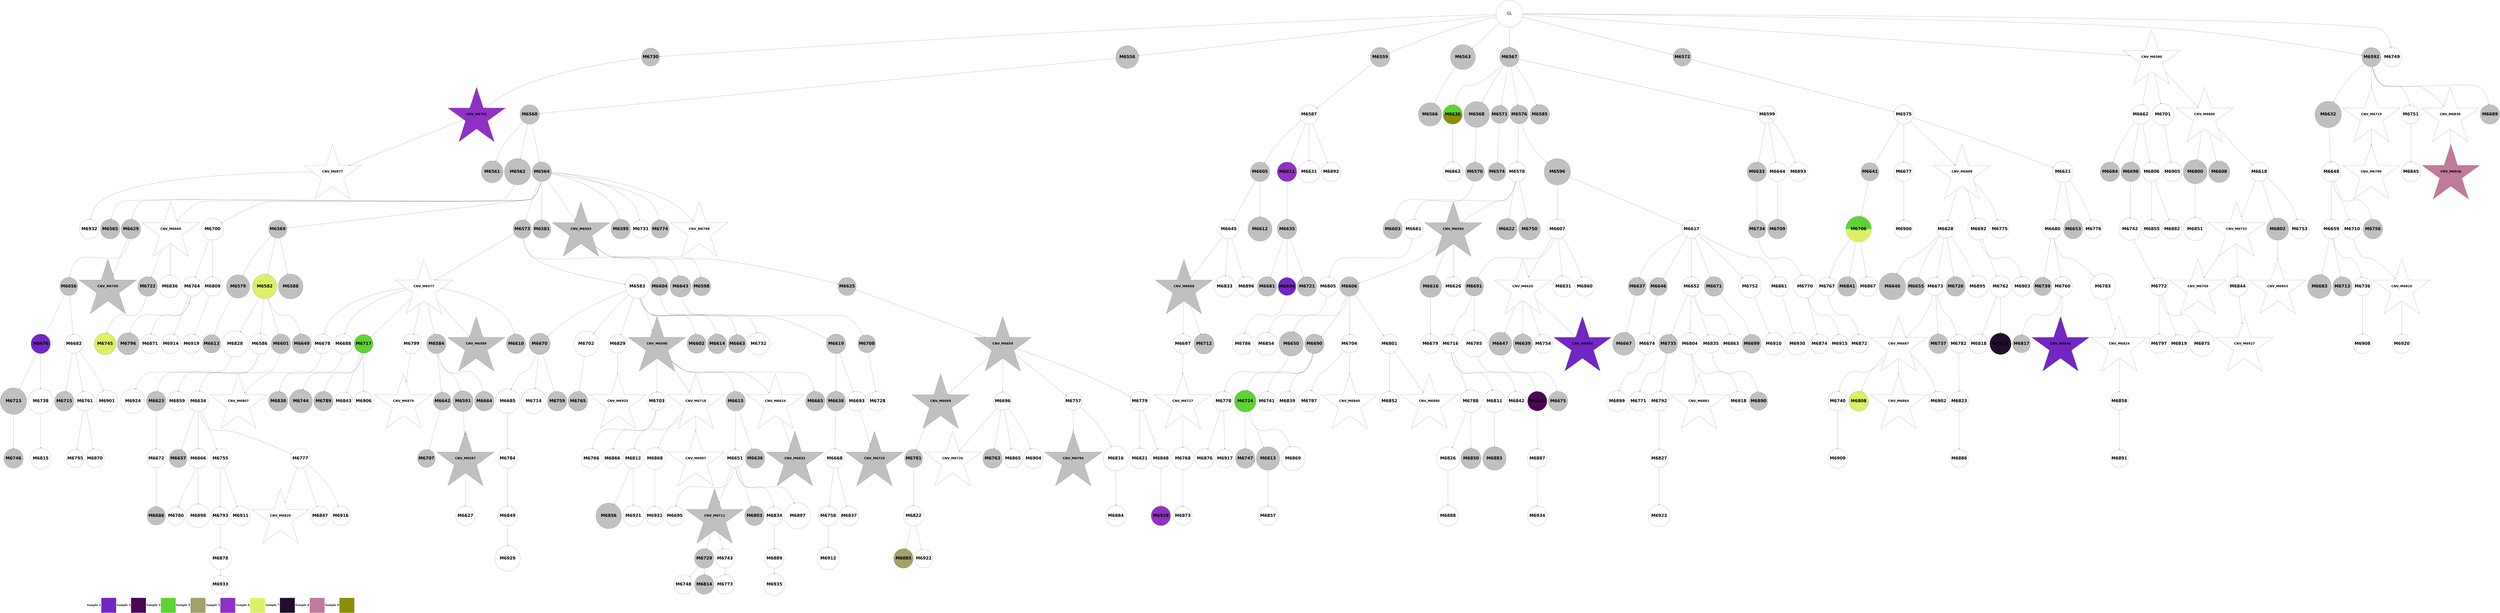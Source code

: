 digraph G { 
rankdir=TB;
6658 -> 6670;
6658 -> 6685;
6658 -> 6703;
6658 -> 6750;
6658 -> 6925;
6659 -> 6686;
6659 -> 6735;
6660 -> 6892;
6917 -> 6964;
6662 -> 6678;
6663 -> 6764;
6919 -> 6965;
6664 -> 6687;
6664 -> 6696;
6664 -> 6785;
6664 -> 6807;
6665 -> 6711;
6665 -> 6724;
6665 -> 6751;
6667 -> 6697;
6668 -> 6698;
6671 -> 6736;
6672 -> 6737;
6673 -> 6738;
6674 -> 6739;
6675 -> 6688;
6675 -> 6863;
6675 -> 6926;
6676 -> 6704;
6677 -> 6705;
6678 -> 6689;
6678 -> 6740;
6678 -> 6786;
6680 -> 6808;
6681 -> 6725;
6681 -> 6741;
6681 -> 6833;
6681 -> 6864;
6681 -> 6927;
6682 -> 6765;
6682 -> 6834;
6682 -> 6865;
6682 -> 6893;
6684 -> 6699;
6684 -> 6726;
6684 -> 6787;
6684 -> 6809;
6686 -> 6706;
6686 -> 6712;
6688 -> 6727;
6688 -> 6742;
6689 -> 6713;
6689 -> 6743;
6689 -> 6766;
6690 -> 6752;
6690 -> 6866;
6691 -> 6835;
6692 -> 6714;
6692 -> 6728;
6692 -> 6836;
6696 -> 6810;
6696 -> 6928;
6698 -> 6788;
6698 -> 6867;
6699 -> 6811;
6700 -> 6715;
6700 -> 6744;
6700 -> 6789;
6701 -> 6729;
6702 -> 6716;
6703 -> 6717;
6703 -> 6767;
6703 -> 6812;
6704 -> 6929;
6706 -> 6753;
6706 -> 6768;
6707 -> 6930;
6708 -> 6837;
6710 -> 6769;
6710 -> 6790;
6710 -> 6813;
6712 -> 6745;
6712 -> 6791;
6712 -> 6931;
6715 -> 6814;
6717 -> 6770;
6717 -> 6838;
6717 -> 6894;
6717 -> 6932;
6718 -> 6868;
6720 -> 6754;
6720 -> 6771;
6720 -> 6869;
6721 -> 6746;
6721 -> 6815;
6722 -> 6792;
6722 -> 6933;
6723 -> 6755;
6724 -> 6816;
6726 -> 6756;
6726 -> 6793;
6726 -> 6895;
6726 -> 6934;
6727 -> 6757;
6728 -> 6772;
6730 -> 6794;
6730 -> 6839;
6731 -> 6935;
6732 -> 6795;
6733 -> 6796;
6733 -> 6896;
6734 -> 6817;
6734 -> 6870;
6736 -> 6797;
6736 -> 6871;
6736 -> 6897;
6738 -> 6758;
6740 -> 6840;
6741 -> 6759;
6741 -> 6773;
6746 -> 6818;
6746 -> 6841;
6746 -> 6872;
6747 -> 6774;
6747 -> 6819;
6747 -> 6873;
6747 -> 6936;
6748 -> 6842;
6748 -> 6898;
6748 -> 6937;
6749 -> 6820;
6752 -> 6775;
6753 -> 6776;
6754 -> 6777;
6754 -> 6843;
6754 -> 6899;
6757 -> 6798;
6759 -> 6778;
6759 -> 6844;
6760 -> 6821;
6763 -> 6799;
6763 -> 6874;
6764 -> 6800;
6765 -> 6801;
6765 -> 6822;
6766 -> 6938;
6768 -> 6845;
6770 -> 6939;
6772 -> 6802;
6773 -> 6803;
6781 -> 6875;
6782 -> 6940;
6785 -> 6823;
6785 -> 6941;
6787 -> 6824;
6787 -> 6846;
6788 -> 6942;
6790 -> 6847;
6790 -> 6876;
6791 -> 6825;
6791 -> 6900;
6792 -> 6848;
6792 -> 6943;
6794 -> 6826;
6794 -> 6901;
6794 -> 6944;
6797 -> 6902;
6798 -> 6903;
6800 -> 6904;
6800 -> 6945;
6802 -> 6827;
6802 -> 6849;
6802 -> 6905;
6807 -> 6850;
6807 -> 6877;
6807 -> 6946;
6808 -> 6906;
6808 -> 6947;
6809 -> 6851;
6809 -> 6878;
6811 -> 6852;
6812 -> 6853;
6813 -> 6854;
6814 -> 6879;
6815 -> 6855;
6818 -> 6856;
6818 -> 6880;
6821 -> 6907;
6822 -> 6857;
6823 -> 6908;
6829 -> 6909;
6830 -> 6881;
6831 -> 6882;
6831 -> 6910;
6832 -> 6883;
6834 -> 6911;
6834 -> 6948;
6835 -> 6884;
6836 -> 6885;
6836 -> 6912;
6839 -> 6949;
6840 -> 6950;
6841 -> 6913;
6842 -> 6886;
6842 -> 6951;
6587 -> 6588;
6587 -> 6589;
6587 -> 6593;
6587 -> 6597;
6587 -> 6602;
6587 -> 6610;
6587 -> 6622;
6587 -> 6760;
6587 -> 6779;
6843 -> 6887;
6588 -> 6590;
6589 -> 6617;
6590 -> 6591;
6590 -> 6592;
6590 -> 6594;
6846 -> 6914;
6592 -> 6595;
6593 -> 6596;
6594 -> 6599;
6594 -> 6603;
6594 -> 6611;
6594 -> 6623;
6594 -> 6625;
6594 -> 6659;
6594 -> 6690;
6594 -> 6730;
6594 -> 6761;
6594 -> 6804;
6594 -> 6828;
6852 -> 6915;
6852 -> 6952;
6597 -> 6598;
6597 -> 6601;
6597 -> 6606;
6597 -> 6615;
6597 -> 6629;
6597 -> 6660;
6853 -> 6916;
6598 -> 6600;
6854 -> 6888;
6599 -> 6609;
6599 -> 6612;
6599 -> 6618;
6855 -> 6917;
6600 -> 6633;
6856 -> 6918;
6601 -> 6604;
6857 -> 6953;
6602 -> 6605;
6858 -> 6954;
6603 -> 6607;
6603 -> 6613;
6603 -> 6634;
6859 -> 6955;
6860 -> 6956;
6605 -> 6639;
6605 -> 6651;
6605 -> 6671;
6605 -> 6707;
6606 -> 6608;
6606 -> 6626;
6607 -> 6614;
6607 -> 6619;
6607 -> 6640;
6607 -> 6708;
6607 -> 6718;
6607 -> 6747;
6607 -> 6829;
6608 -> 6624;
6608 -> 6652;
6608 -> 6691;
6608 -> 6780;
6864 -> 6919;
6609 -> 6643;
6865 -> 6920;
6610 -> 6630;
6610 -> 6692;
6610 -> 6731;
6612 -> 6616;
6612 -> 6631;
6612 -> 6679;
6612 -> 6858;
6613 -> 6620;
6613 -> 6632;
6613 -> 6644;
6613 -> 6693;
6613 -> 6700;
6613 -> 6732;
6613 -> 6762;
6613 -> 6859;
6614 -> 6621;
6614 -> 6672;
6614 -> 6694;
6616 -> 6653;
6616 -> 6889;
6617 -> 6635;
6617 -> 6641;
6617 -> 6661;
6617 -> 6922;
6874 -> 6957;
6620 -> 6645;
6620 -> 6654;
6620 -> 6695;
6620 -> 6733;
6620 -> 6748;
6621 -> 6627;
6622 -> 6662;
6622 -> 6719;
6622 -> 6749;
6622 -> 6781;
6622 -> 6860;
6878 -> 6958;
6623 -> 6628;
6623 -> 6655;
6623 -> 6673;
6879 -> 6959;
6624 -> 6636;
6624 -> 6646;
6624 -> 6656;
6626 -> 6637;
6626 -> 6647;
6627 -> 6657;
6629 -> 6663;
6629 -> 6674;
6629 -> 6923;
6630 -> 6638;
6630 -> 6648;
6630 -> 6830;
6631 -> 6664;
6888 -> 6921;
6634 -> 6649;
6635 -> 6642;
6635 -> 6675;
6891 -> 6960;
6636 -> 6680;
6636 -> 6720;
6636 -> 6734;
6636 -> 6831;
6637 -> 6650;
6637 -> 6721;
6637 -> 6861;
6637 -> 6890;
6639 -> 6658;
6639 -> 6722;
6639 -> 6805;
6641 -> 6665;
6898 -> 6961;
6645 -> 6666;
6645 -> 6681;
6646 -> 6709;
6647 -> 6667;
6647 -> 6676;
6647 -> 6682;
6647 -> 6701;
6647 -> 6782;
6647 -> 6891;
6648 -> 6763;
6648 -> 6783;
6648 -> 6832;
6649 -> 6668;
6649 -> 6723;
6650 -> 6669;
6650 -> 6677;
6650 -> 6784;
6650 -> 6924;
6651 -> 6683;
6651 -> 6710;
6651 -> 6806;
6907 -> 6962;
6908 -> 6963;
6653 -> 6702;
6654 -> 6862;
6655 -> 6684;
6660 [shape=circle style=wedged color="#5dd334:#8c8e03" fontname="helvetica-bold" fontsize=56 label="M6630" width=0.31 height=2 ];
6847 [shape=circle style=filled fillcolor=grey fontname="helvetica-bold" fontsize=56 label="M6817" width=3.09 height=2 ];
6833 [shape=circle style=filled fillcolor=grey fontname="helvetica-bold" fontsize=56 label="M6803" width=0.51 height=2 ];
6674 [shape=circle style=filled fillcolor=white fontname="helvetica-bold" fontsize=56 label="M6644" width=1.05 height=2 ];
6850 [shape=star style=filled fillcolor=white fontname="helvetica-bold" fontsize=42 label="CNV_M6820"];
6628 [shape=circle style=filled fillcolor=grey fontname="helvetica-bold" fontsize=56 label="M6598" width=3.41 height=2 ];
6752 [shape=circle style=filled fillcolor=grey fontname="helvetica-bold" fontsize=56 label="M6722" width=1.95 height=2 ];
6819 [shape=circle style=filled fillcolor=grey fontname="helvetica-bold" fontsize=56 label="M6789" width=0.89 height=2 ];
6797 [shape=circle style=filled fillcolor=white fontname="helvetica-bold" fontsize=56 label="M6767" width=3.43 height=2 ];
6880 [shape=circle style=filled fillcolor=grey fontname="helvetica-bold" fontsize=56 label="M6850" width=3.75 height=2 ];
6710 [shape=circle style=filled fillcolor=white fontname="helvetica-bold" fontsize=56 label="M6680" width=3.61 height=2 ];
6645 [shape=circle style=filled fillcolor=grey fontname="helvetica-bold" fontsize=56 label="M6615" width=1.57 height=2 ];
6600 [shape=circle style=filled fillcolor=grey fontname="helvetica-bold" fontsize=56 label="M6570" width=2.21 height=2 ];
6693 [shape=circle style=filled fillcolor=grey fontname="helvetica-bold" fontsize=56 label="M6663" width=2.99 height=2 ];
6865 [shape=circle style=filled fillcolor=white fontname="helvetica-bold" fontsize=56 label="M6835" width=2.66 height=2 ];
6884 [shape=circle style=filled fillcolor=white fontname="helvetica-bold" fontsize=56 label="M6854" width=4.26 height=2 ];
6774 [shape=circle style=filled fillcolor=grey fontname="helvetica-bold" fontsize=56 label="M6744" width=4.32 height=2 ];
6639 [shape=star style=filled fillcolor=white fontname="helvetica-bold" fontsize=42 label="CNV_M6609"];
6842 [shape=circle style=filled fillcolor=white fontname="helvetica-bold" fontsize=56 label="M6812" width=1.86 height=2 ];
6776 [shape=circle style=filled fillcolor=grey fontname="helvetica-bold" fontsize=56 label="M6746" width=1.28 height=2 ];
6936 [shape=circle style=filled fillcolor=white fontname="helvetica-bold" fontsize=56 label="M6906" width=1.06 height=2 ];
6860 [shape=star style=filled fillcolor=white fontname="helvetica-bold" fontsize=42 label="CNV_M6830"];
6869 [shape=circle style=filled fillcolor=white fontname="helvetica-bold" fontsize=56 label="M6839" width=3.68 height=2 ];
6874 [shape=circle style=filled fillcolor=white fontname="helvetica-bold" fontsize=56 label="M6844" width=0.17 height=2 ];
6928 [shape=circle style=filled fillcolor=white fontname="helvetica-bold" fontsize=56 label="M6898" width=4.38 height=2 ];
6963 [shape=circle style=filled fillcolor=white fontname="helvetica-bold" fontsize=56 label="M6933" width=2.99 height=2 ];
6763 [shape=star style=filled fillcolor=white fontname="helvetica-bold" fontsize=42 label="CNV_M6733"];
6697 [shape=circle style=filled fillcolor=grey fontname="helvetica-bold" fontsize=56 label="M6667" width=4.25 height=2 ];
6854 [shape=star style=filled fillcolor=white fontname="helvetica-bold" fontsize=42 label="CNV_M6824"];
6923 [shape=circle style=filled fillcolor=white fontname="helvetica-bold" fontsize=56 label="M6893" width=0.12 height=2 ];
6596 [shape=circle style=filled fillcolor=grey fontname="helvetica-bold" fontsize=56 label="M6566" width=4.35 height=2 ];
6739 [shape=circle style=filled fillcolor=grey fontname="helvetica-bold" fontsize=56 label="M6709" width=0.61 height=2 ];
6915 [shape=circle style=filled fillcolor="#a3a168" fontname="helvetica-bold" fontsize=56 label="M6885" width=0.81 height=2 ];
6732 [shape=circle style=filled fillcolor=white fontname="helvetica-bold" fontsize=56 label="M6702" width=4.7 height=2 ];
6866 [shape=circle style=filled fillcolor=white fontname="helvetica-bold" fontsize=56 label="M6836" width=4.17 height=2 ];
6903 [shape=circle style=filled fillcolor=white fontname="helvetica-bold" fontsize=56 label="M6873" width=2.63 height=2 ];
6717 [shape=star style=filled fillcolor=white fontname="helvetica-bold" fontsize=42 label="CNV_M6687"];
6906 [shape=circle style=filled fillcolor=white fontname="helvetica-bold" fontsize=56 label="M6876" width=2.03 height=2 ];
6829 [shape=circle style=filled fillcolor=white fontname="helvetica-bold" fontsize=56 label="M6799" width=1.89 height=2 ];
6825 [shape=circle style=filled fillcolor=white fontname="helvetica-bold" fontsize=56 label="M6795" width=3.13 height=2 ];
6690 [shape=star style=filled fillcolor=white fontname="helvetica-bold" fontsize=42 label="CNV_M6660"];
6824 [shape=star style=filled fillcolor=grey fontname="helvetica-bold" fontsize=42 label="CNV_M6794"];
6886 [shape=circle style=filled fillcolor=grey fontname="helvetica-bold" fontsize=56 label="M6856" width=4.76 height=2 ];
6904 [shape=circle style=filled fillcolor=white fontname="helvetica-bold" fontsize=56 label="M6874" width=1.23 height=2 ];
6852 [shape=circle style=filled fillcolor=white fontname="helvetica-bold" fontsize=56 label="M6822" width=3.79 height=2 ];
6957 [shape=star style=filled fillcolor=white fontname="helvetica-bold" fontsize=42 label="CNV_M6927"];
6719 [shape=circle style=filled fillcolor=grey fontname="helvetica-bold" fontsize=56 label="M6689" width=1.69 height=2 ];
6826 [shape=circle style=filled fillcolor=grey fontname="helvetica-bold" fontsize=56 label="M6796" width=4.08 height=2 ];
6782 [shape=circle style=filled fillcolor=white fontname="helvetica-bold" fontsize=56 label="M6752" width=4.21 height=2 ];
6947 [shape=circle style=filled fillcolor=white fontname="helvetica-bold" fontsize=56 label="M6917" width=2.42 height=2 ];
6780 [shape=circle style=filled fillcolor=grey fontname="helvetica-bold" fontsize=56 label="M6750" width=4.05 height=2 ];
6756 [shape=star style=filled fillcolor=white fontname="helvetica-bold" fontsize=42 label="CNV_M6726"];
6956 [shape=star style=filled fillcolor="#c07a9c" fontname="helvetica-bold" fontsize=42 label="CNV_M6926"];
6751 [shape=circle style=filled fillcolor=grey fontname="helvetica-bold" fontsize=56 label="M6721" width=1.98 height=2 ];
6908 [shape=circle style=filled fillcolor=white fontname="helvetica-bold" fontsize=56 label="M6878" width=4.03 height=2 ];
6750 [shape=circle style=filled fillcolor=grey fontname="helvetica-bold" fontsize=56 label="M6720" width=0.79 height=2 ];
6927 [shape=circle style=filled fillcolor=white fontname="helvetica-bold" fontsize=56 label="M6897" width=4.87 height=2 ];
6765 [shape=circle style=filled fillcolor=grey fontname="helvetica-bold" fontsize=56 label="M6735" width=3.53 height=2 ];
6925 [shape=circle style=filled fillcolor=white fontname="helvetica-bold" fontsize=56 label="M6895" width=4.06 height=2 ];
6946 [shape=circle style=filled fillcolor=white fontname="helvetica-bold" fontsize=56 label="M6916" width=1.9 height=2 ];
6602 [shape=circle style=filled fillcolor=grey fontname="helvetica-bold" fontsize=56 label="M6572" width=2.87 height=2 ];
6626 [shape=circle style=filled fillcolor=grey fontname="helvetica-bold" fontsize=56 label="M6596" width=4.91 height=2 ];
6665 [shape=circle style=filled fillcolor=grey fontname="helvetica-bold" fontsize=56 label="M6635" width=1.52 height=2 ];
6684 [shape=star style=filled fillcolor=grey fontname="helvetica-bold" fontsize=42 label="CNV_M6654"];
6887 [shape=circle style=filled fillcolor=white fontname="helvetica-bold" fontsize=56 label="M6857" width=2.18 height=2 ];
6823 [shape=circle style=filled fillcolor=white fontname="helvetica-bold" fontsize=56 label="M6793" width=2.56 height=2 ];
6637 [shape=circle style=filled fillcolor=white fontname="helvetica-bold" fontsize=56 label="M6607" width=0.31 height=2 ];
6608 [shape=circle style=filled fillcolor=white fontname="helvetica-bold" fontsize=56 label="M6578" width=0.29 height=2 ];
6809 [shape=circle style=filled fillcolor=white fontname="helvetica-bold" fontsize=56 label="M6779" width=0.04 height=2 ];
6807 [shape=circle style=filled fillcolor=white fontname="helvetica-bold" fontsize=56 label="M6777" width=1.94 height=2 ];
6666 [shape=circle style=filled fillcolor=grey fontname="helvetica-bold" fontsize=56 label="M6636" width=0.28 height=2 ];
6898 [shape=circle style=filled fillcolor=white fontname="helvetica-bold" fontsize=56 label="M6868" width=4.03 height=2 ];
6949 [shape=circle style=filled fillcolor=white fontname="helvetica-bold" fontsize=56 label="M6919" width=1.59 height=2 ];
6835 [shape=circle style=filled fillcolor=white fontname="helvetica-bold" fontsize=56 label="M6805" width=1 height=2 ];
6814 [shape=circle style=filled fillcolor=white fontname="helvetica-bold" fontsize=56 label="M6784" width=1.86 height=2 ];
6836 [shape=circle style=filled fillcolor=white fontname="helvetica-bold" fontsize=56 label="M6806" width=0.04 height=2 ];
6940 [shape=circle style=filled fillcolor=white fontname="helvetica-bold" fontsize=56 label="M6910" width=4.16 height=2 ];
6892 [shape=circle style=filled fillcolor=white fontname="helvetica-bold" fontsize=56 label="M6862" width=1.9 height=2 ];
6773 [shape=circle style=filled fillcolor=white fontname="helvetica-bold" fontsize=56 label="M6743" width=2.16 height=2 ];
6930 [shape=circle style=filled fillcolor=white fontname="helvetica-bold" fontsize=56 label="M6900" width=3.04 height=2 ];
6945 [shape=circle style=filled fillcolor=white fontname="helvetica-bold" fontsize=56 label="M6915" width=2.56 height=2 ];
6862 [shape=star style=filled fillcolor=grey fontname="helvetica-bold" fontsize=42 label="CNV_M6832"];
6647 [shape=circle style=filled fillcolor=white fontname="helvetica-bold" fontsize=56 label="M6617" width=2.6 height=2 ];
6643 [shape=circle style=filled fillcolor=grey fontname="helvetica-bold" fontsize=56 label="M6613" width=2.73 height=2 ];
6876 [shape=star style=filled fillcolor="#7326c5" fontname="helvetica-bold" fontsize=42 label="CNV_M6846"];
6932 [shape=circle style=filled fillcolor=white fontname="helvetica-bold" fontsize=56 label="M6902" width=0.16 height=2 ];
6871 [shape=circle style=filled fillcolor=grey fontname="helvetica-bold" fontsize=56 label="M6841" width=0.97 height=2 ];
6659 [shape=circle style=filled fillcolor=grey fontname="helvetica-bold" fontsize=56 label="M6629" width=1.39 height=2 ];
6786 [shape=circle style=filled fillcolor=grey fontname="helvetica-bold" fontsize=56 label="M6756" width=2 height=2 ];
6759 [shape=circle style=filled fillcolor=grey fontname="helvetica-bold" fontsize=56 label="M6729" width=1.67 height=2 ];
6878 [shape=circle style=filled fillcolor=white fontname="helvetica-bold" fontsize=56 label="M6848" width=0.12 height=2 ];
6934 [shape=circle style=filled fillcolor=white fontname="helvetica-bold" fontsize=56 label="M6904" width=0.56 height=2 ];
6670 [shape=circle style=filled fillcolor=grey fontname="helvetica-bold" fontsize=56 label="M6640" width=4.99 height=2 ];
6661 [shape=circle style=filled fillcolor=white fontname="helvetica-bold" fontsize=56 label="M6631" width=4.11 height=2 ];
6669 [shape=circle style=filled fillcolor=grey fontname="helvetica-bold" fontsize=56 label="M6639" width=0.32 height=2 ];
6902 [shape=circle style=filled fillcolor=white fontname="helvetica-bold" fontsize=56 label="M6872" width=2.62 height=2 ];
6714 [shape=circle style=filled fillcolor=grey fontname="helvetica-bold" fontsize=56 label="M6684" width=1.94 height=2 ];
6610 [shape=star style=filled fillcolor=white fontname="helvetica-bold" fontsize=42 label="CNV_M6580"];
6778 [shape=circle style=filled fillcolor=white fontname="helvetica-bold" fontsize=56 label="M6748" width=1.17 height=2 ];
6901 [shape=circle style=filled fillcolor=white fontname="helvetica-bold" fontsize=56 label="M6871" width=0.71 height=2 ];
6718 [shape=circle style=filled fillcolor=white fontname="helvetica-bold" fontsize=56 label="M6688" width=0.82 height=2 ];
6625 [shape=circle style=filled fillcolor=grey fontname="helvetica-bold" fontsize=56 label="M6595" width=1.46 height=2 ];
6810 [shape=circle style=filled fillcolor=white fontname="helvetica-bold" fontsize=56 label="M6780" width=2.67 height=2 ];
6599 [shape=circle style=filled fillcolor=grey fontname="helvetica-bold" fontsize=56 label="M6569" width=2.81 height=2 ];
6844 [shape=circle style=filled fillcolor=grey fontname="helvetica-bold" fontsize=56 label="M6814" width=0.99 height=2 ];
6703 [shape=circle style=filled fillcolor=white fontname="helvetica-bold" fontsize=56 label="M6673" width=2.67 height=2 ];
6760 [shape=circle style=filled fillcolor=grey fontname="helvetica-bold" fontsize=56 label="M6730" width=2.75 height=2 ];
6706 [shape=circle style=filled fillcolor="#7326c5" fontname="helvetica-bold" fontsize=56 label="M6676" width=0.61 height=2 ];
6616 [shape=circle style=filled fillcolor=white fontname="helvetica-bold" fontsize=56 label="M6586" width=3.86 height=2 ];
6861 [shape=circle style=filled fillcolor=white fontname="helvetica-bold" fontsize=56 label="M6831" width=3.87 height=2 ];
6801 [shape=circle style=filled fillcolor=white fontname="helvetica-bold" fontsize=56 label="M6771" width=1.25 height=2 ];
6948 [shape=circle style=filled fillcolor=white fontname="helvetica-bold" fontsize=56 label="M6918" width=3.54 height=2 ];
6845 [shape=circle style=filled fillcolor=white fontname="helvetica-bold" fontsize=56 label="M6815" width=3.84 height=2 ];
6605 [shape=circle style=filled fillcolor=white fontname="helvetica-bold" fontsize=56 label="M6575" width=0.14 height=2 ];
6815 [shape=circle style=filled fillcolor=white fontname="helvetica-bold" fontsize=56 label="M6785" width=4.93 height=2 ];
6692 [shape=circle style=filled fillcolor=white fontname="helvetica-bold" fontsize=56 label="M6662" width=1.24 height=2 ];
6707 [shape=circle style=filled fillcolor=white fontname="helvetica-bold" fontsize=56 label="M6677" width=2.06 height=2 ];
6745 [shape=circle style=filled fillcolor=grey fontname="helvetica-bold" fontsize=56 label="M6715" width=0.1 height=2 ];
6766 [shape=circle style=filled fillcolor=white fontname="helvetica-bold" fontsize=56 label="M6736" width=2.46 height=2 ];
6734 [shape=circle style=filled fillcolor=white fontname="helvetica-bold" fontsize=56 label="M6704" width=2.69 height=2 ];
6695 [shape=circle style=filled fillcolor=grey fontname="helvetica-bold" fontsize=56 label="M6665" width=0.62 height=2 ];
6777 [shape=circle style=filled fillcolor=grey fontname="helvetica-bold" fontsize=56 label="M6747" width=1.03 height=2 ];
6793 [shape=circle style=filled fillcolor=grey fontname="helvetica-bold" fontsize=56 label="M6763" width=0.83 height=2 ];
6758 [shape=circle style=filled fillcolor=white fontname="helvetica-bold" fontsize=56 label="M6728" width=0.33 height=2 ];
6615 [shape=circle style=filled fillcolor=grey fontname="helvetica-bold" fontsize=56 label="M6585" width=3.66 height=2 ];
6858 [shape=circle style=filled fillcolor=white fontname="helvetica-bold" fontsize=56 label="M6828" width=4.84 height=2 ];
6713 [shape=circle style=filled fillcolor=grey fontname="helvetica-bold" fontsize=56 label="M6683" width=4.41 height=2 ];
6648 [shape=circle style=filled fillcolor=white fontname="helvetica-bold" fontsize=56 label="M6618" width=1.54 height=2 ];
6597 [shape=circle style=filled fillcolor=grey fontname="helvetica-bold" fontsize=56 label="M6567" width=0.61 height=2 ];
6891 [shape=circle style=filled fillcolor=white fontname="helvetica-bold" fontsize=56 label="M6861" width=0.81 height=2 ];
6859 [shape=circle style=filled fillcolor=white fontname="helvetica-bold" fontsize=56 label="M6829" width=3.46 height=2 ];
6738 [shape=circle style=filled fillcolor=grey fontname="helvetica-bold" fontsize=56 label="M6708" width=3.16 height=2 ];
6910 [shape=star style=filled fillcolor=white fontname="helvetica-bold" fontsize=42 label="CNV_M6880"];
6700 [shape=circle style=filled fillcolor=grey fontname="helvetica-bold" fontsize=56 label="M6670" width=3.96 height=2 ];
6952 [shape=circle style=filled fillcolor=white fontname="helvetica-bold" fontsize=56 label="M6922" width=2.47 height=2 ];
6614 [shape=circle style=filled fillcolor=grey fontname="helvetica-bold" fontsize=56 label="M6584" width=0.91 height=2 ];
6899 [shape=circle style=filled fillcolor=white fontname="helvetica-bold" fontsize=56 label="M6869" width=4.47 height=2 ];
6747 [shape=circle style=filled fillcolor="#5dd334" fontname="helvetica-bold" fontsize=56 label="M6717" width=2.32 height=2 ];
6953 [shape=circle style=filled fillcolor=white fontname="helvetica-bold" fontsize=56 label="M6923" width=4.06 height=2 ];
6900 [shape=circle style=filled fillcolor=white fontname="helvetica-bold" fontsize=56 label="M6870" width=2.28 height=2 ];
6942 [shape=circle style=filled fillcolor=white fontname="helvetica-bold" fontsize=56 label="M6912" width=4.14 height=2 ];
6868 [shape=circle style=filled fillcolor=grey fontname="helvetica-bold" fontsize=56 label="M6838" width=0.03 height=2 ];
6881 [shape=circle style=filled fillcolor=white fontname="helvetica-bold" fontsize=56 label="M6851" width=4.28 height=2 ];
6802 [shape=circle style=filled fillcolor=white fontname="helvetica-bold" fontsize=56 label="M6772" width=3.06 height=2 ];
6652 [shape=circle style=filled fillcolor=grey fontname="helvetica-bold" fontsize=56 label="M6622" width=3.91 height=2 ];
6657 [shape=circle style=filled fillcolor=white fontname="helvetica-bold" fontsize=56 label="M6627" width=1.54 height=2 ];
6720 [shape=circle style=filled fillcolor=grey fontname="helvetica-bold" fontsize=56 label="M6690" width=1.75 height=2 ];
6856 [shape=circle style=filled fillcolor=white fontname="helvetica-bold" fontsize=56 label="M6826" width=4.36 height=2 ];
6705 [shape=circle style=filled fillcolor=grey fontname="helvetica-bold" fontsize=56 label="M6675" width=1 height=2 ];
6764 [shape=circle style=filled fillcolor=grey fontname="helvetica-bold" fontsize=56 label="M6734" width=3.3 height=2 ];
6680 [shape=circle style=filled fillcolor=grey fontname="helvetica-bold" fontsize=56 label="M6650" width=4.54 height=2 ];
6636 [shape=circle style=filled fillcolor=grey fontname="helvetica-bold" fontsize=56 label="M6606" width=0.73 height=2 ];
6863 [shape=circle style=filled fillcolor=white fontname="helvetica-bold" fontsize=56 label="M6833" width=3.96 height=2 ];
6905 [shape=circle style=filled fillcolor=white fontname="helvetica-bold" fontsize=56 label="M6875" width=4.63 height=2 ];
6651 [shape=circle style=filled fillcolor=white fontname="helvetica-bold" fontsize=56 label="M6621" width=3.9 height=2 ];
6592 [shape=circle style=filled fillcolor=grey fontname="helvetica-bold" fontsize=56 label="M6562" width=4.9 height=2 ];
6822 [shape=circle style=filled fillcolor=white fontname="helvetica-bold" fontsize=56 label="M6792" width=0.69 height=2 ];
6754 [shape=circle style=filled fillcolor="#5dd334" fontname="helvetica-bold" fontsize=56 label="M6724" width=4.03 height=2 ];
6794 [shape=circle style=filled fillcolor=white fontname="helvetica-bold" fontsize=56 label="M6764" width=0.99 height=2 ];
6604 [shape=circle style=filled fillcolor=grey fontname="helvetica-bold" fontsize=56 label="M6574" width=3 height=2 ];
6798 [shape=circle style=filled fillcolor=white fontname="helvetica-bold" fontsize=56 label="M6768" width=4.07 height=2 ];
6853 [shape=circle style=filled fillcolor=white fontname="helvetica-bold" fontsize=56 label="M6823" width=1.14 height=2 ];
6593 [shape=circle style=filled fillcolor=grey fontname="helvetica-bold" fontsize=56 label="M6563" width=4.64 height=2 ];
6769 [shape=circle style=filled fillcolor=grey fontname="helvetica-bold" fontsize=56 label="M6739" width=2.74 height=2 ];
6959 [shape=circle style=filled fillcolor=white fontname="helvetica-bold" fontsize=56 label="M6929" width=4.71 height=2 ];
6696 [shape=circle style=filled fillcolor=white fontname="helvetica-bold" fontsize=56 label="M6666" width=0.72 height=2 ];
6857 [shape=circle style=filled fillcolor=white fontname="helvetica-bold" fontsize=56 label="M6827" width=3.02 height=2 ];
6712 [shape=circle style=filled fillcolor=white fontname="helvetica-bold" fontsize=56 label="M6682" width=2.22 height=2 ];
6595 [shape=circle style=filled fillcolor=grey fontname="helvetica-bold" fontsize=56 label="M6565" width=0.3 height=2 ];
6804 [shape=circle style=filled fillcolor=grey fontname="helvetica-bold" fontsize=56 label="M6774" width=2.73 height=2 ];
6664 [shape=circle style=filled fillcolor=white fontname="helvetica-bold" fontsize=56 label="M6634" width=3.77 height=2 ];
6914 [shape=circle style=filled fillcolor=white fontname="helvetica-bold" fontsize=56 label="M6884" width=3.84 height=2 ];
6708 [shape=circle style=filled fillcolor=white fontname="helvetica-bold" fontsize=56 label="M6678" width=1.76 height=2 ];
6742 [shape=circle style=filled fillcolor=grey fontname="helvetica-bold" fontsize=56 label="M6712" width=3.76 height=2 ];
6729 [shape=circle style=filled fillcolor=grey fontname="helvetica-bold" fontsize=56 label="M6699" width=2.19 height=2 ];
6775 [shape=circle style=filled fillcolor="#dcef67" fontname="helvetica-bold" fontsize=56 label="M6745" width=4.03 height=2 ];
6770 [shape=circle style=filled fillcolor=white fontname="helvetica-bold" fontsize=56 label="M6740" width=1.96 height=2 ];
6961 [shape=circle style=filled fillcolor=white fontname="helvetica-bold" fontsize=56 label="M6931" width=2.74 height=2 ];
6740 [shape=circle style=filled fillcolor=white fontname="helvetica-bold" fontsize=56 label="M6710" width=1.19 height=2 ];
6955 [shape=star style=filled fillcolor=white fontname="helvetica-bold" fontsize=42 label="CNV_M6925"];
6792 [shape=circle style=filled fillcolor=white fontname="helvetica-bold" fontsize=56 label="M6762" width=4.04 height=2 ];
6933 [shape=circle style=filled fillcolor=white fontname="helvetica-bold" fontsize=56 label="M6903" width=1.35 height=2 ];
6685 [shape=circle style=filled fillcolor=grey fontname="helvetica-bold" fontsize=56 label="M6655" width=3.24 height=2 ];
6677 [shape=circle style=filled fillcolor=grey fontname="helvetica-bold" fontsize=56 label="M6647" width=4.29 height=2 ];
6736 [shape=circle style=wedged color="#5dd334:#dcef67" fontname="helvetica-bold" fontsize=56 label="M6706" width=4.8 height=2 ];
6870 [shape=star style=filled fillcolor=white fontname="helvetica-bold" fontsize=42 label="CNV_M6840"];
6594 [shape=circle style=filled fillcolor=grey fontname="helvetica-bold" fontsize=56 label="M6564" width=3.62 height=2 ];
6671 [shape=circle style=filled fillcolor=grey fontname="helvetica-bold" fontsize=56 label="M6641" width=2.76 height=2 ];
6806 [shape=circle style=filled fillcolor=white fontname="helvetica-bold" fontsize=56 label="M6776" width=2.4 height=2 ];
6808 [shape=circle style=filled fillcolor=white fontname="helvetica-bold" fontsize=56 label="M6778" width=1.89 height=2 ];
6896 [shape=circle style=filled fillcolor=white fontname="helvetica-bold" fontsize=56 label="M6866" width=1.04 height=2 ];
6702 [shape=circle style=filled fillcolor=white fontname="helvetica-bold" fontsize=56 label="M6672" width=2.29 height=2 ];
6803 [shape=circle style=filled fillcolor=white fontname="helvetica-bold" fontsize=56 label="M6773" width=1.84 height=2 ];
6733 [shape=circle style=filled fillcolor=white fontname="helvetica-bold" fontsize=56 label="M6703" width=3.11 height=2 ];
6640 [shape=circle style=filled fillcolor=grey fontname="helvetica-bold" fontsize=56 label="M6610" width=3.6 height=2 ];
6951 [shape=circle style=filled fillcolor=white fontname="helvetica-bold" fontsize=56 label="M6921" width=3.92 height=2 ];
6634 [shape=circle style=filled fillcolor=grey fontname="helvetica-bold" fontsize=56 label="M6604" width=3.11 height=2 ];
6622 [shape=circle style=filled fillcolor=grey fontname="helvetica-bold" fontsize=56 label="M6592" width=2.11 height=2 ];
6743 [shape=circle style=filled fillcolor=grey fontname="helvetica-bold" fontsize=56 label="M6713" width=3.58 height=2 ];
6704 [shape=circle style=filled fillcolor=white fontname="helvetica-bold" fontsize=56 label="M6674" width=3.88 height=2 ];
6787 [shape=circle style=filled fillcolor=white fontname="helvetica-bold" fontsize=56 label="M6757" width=3.1 height=2 ];
6931 [shape=circle style=filled fillcolor=white fontname="helvetica-bold" fontsize=56 label="M6901" width=4.04 height=2 ];
6757 [shape=star style=filled fillcolor=white fontname="helvetica-bold" fontsize=42 label="CNV_M6727"];
6805 [shape=circle style=filled fillcolor=white fontname="helvetica-bold" fontsize=56 label="M6775" width=3.43 height=2 ];
6619 [shape=star style=filled fillcolor=grey fontname="helvetica-bold" fontsize=42 label="CNV_M6589"];
6735 [shape=star style=filled fillcolor=grey fontname="helvetica-bold" fontsize=42 label="CNV_M6705"];
6721 [shape=circle style=filled fillcolor=grey fontname="helvetica-bold" fontsize=56 label="M6691" width=2.25 height=2 ];
6588 [shape=circle style=filled fillcolor=grey fontname="helvetica-bold" fontsize=56 label="M6558" width=4.23 height=2 ];
6944 [shape=circle style=filled fillcolor=white fontname="helvetica-bold" fontsize=56 label="M6914" width=3.61 height=2 ];
6746 [shape=circle style=filled fillcolor=white fontname="helvetica-bold" fontsize=56 label="M6716" width=2.7 height=2 ];
6683 [shape=circle style=filled fillcolor=grey fontname="helvetica-bold" fontsize=56 label="M6653" width=3.59 height=2 ];
6761 [shape=circle style=filled fillcolor=white fontname="helvetica-bold" fontsize=56 label="M6731" width=3.09 height=2 ];
6821 [shape=star style=filled fillcolor="#8f31c5" fontname="helvetica-bold" fontsize=42 label="CNV_M6791"];
6749 [shape=star style=filled fillcolor=white fontname="helvetica-bold" fontsize=42 label="CNV_M6719"];
6668 [shape=circle style=filled fillcolor=grey fontname="helvetica-bold" fontsize=56 label="M6638" width=0.89 height=2 ];
6688 [shape=star style=filled fillcolor=grey fontname="helvetica-bold" fontsize=42 label="CNV_M6658"];
6741 [shape=star style=filled fillcolor=grey fontname="helvetica-bold" fontsize=42 label="CNV_M6711"];
6954 [shape=circle style=filled fillcolor=white fontname="helvetica-bold" fontsize=56 label="M6924" width=4.58 height=2 ];
6673 [shape=circle style=filled fillcolor=grey fontname="helvetica-bold" fontsize=56 label="M6643" width=3.94 height=2 ];
6867 [shape=circle style=filled fillcolor=white fontname="helvetica-bold" fontsize=56 label="M6837" width=1.92 height=2 ];
6820 [shape=star style=filled fillcolor=white fontname="helvetica-bold" fontsize=42 label="CNV_M6790"];
6800 [shape=circle style=filled fillcolor=white fontname="helvetica-bold" fontsize=56 label="M6770" width=4.27 height=2 ];
6624 [shape=star style=filled fillcolor=grey fontname="helvetica-bold" fontsize=42 label="CNV_M6594"];
6744 [shape=circle style=filled fillcolor=white fontname="helvetica-bold" fontsize=56 label="M6714" width=4.65 height=2 ];
6828 [shape=star style=filled fillcolor=white fontname="helvetica-bold" fontsize=42 label="CNV_M6798"];
6656 [shape=circle style=filled fillcolor=white fontname="helvetica-bold" fontsize=56 label="M6626" width=1.79 height=2 ];
6649 [shape=circle style=filled fillcolor=grey fontname="helvetica-bold" fontsize=56 label="M6619" width=1.01 height=2 ];
6796 [shape=circle style=filled fillcolor=white fontname="helvetica-bold" fontsize=56 label="M6766" width=3.72 height=2 ];
6939 [shape=circle style=filled fillcolor=white fontname="helvetica-bold" fontsize=56 label="M6909" width=1.81 height=2 ];
6962 [shape=circle style=filled fillcolor=white fontname="helvetica-bold" fontsize=56 label="M6932" width=0.5 height=2 ];
6686 [shape=circle style=filled fillcolor=grey fontname="helvetica-bold" fontsize=56 label="M6656" width=3.35 height=2 ];
6672 [shape=circle style=filled fillcolor=grey fontname="helvetica-bold" fontsize=56 label="M6642" width=3.29 height=2 ];
6846 [shape=circle style=filled fillcolor=white fontname="helvetica-bold" fontsize=56 label="M6816" width=4.65 height=2 ];
6711 [shape=circle style=filled fillcolor=grey fontname="helvetica-bold" fontsize=56 label="M6681" width=1.68 height=2 ];
6753 [shape=circle style=filled fillcolor=grey fontname="helvetica-bold" fontsize=56 label="M6723" width=4.93 height=2 ];
6737 [shape=circle style=filled fillcolor=grey fontname="helvetica-bold" fontsize=56 label="M6707" width=3.31 height=2 ];
6767 [shape=circle style=filled fillcolor=grey fontname="helvetica-bold" fontsize=56 label="M6737" width=0.44 height=2 ];
6676 [shape=circle style=filled fillcolor=grey fontname="helvetica-bold" fontsize=56 label="M6646" width=3.1 height=2 ];
6694 [shape=circle style=filled fillcolor=grey fontname="helvetica-bold" fontsize=56 label="M6664" width=1.68 height=2 ];
6873 [shape=circle style=filled fillcolor=white fontname="helvetica-bold" fontsize=56 label="M6843" width=2.78 height=2 ];
6912 [shape=circle style=filled fillcolor=white fontname="helvetica-bold" fontsize=56 label="M6882" width=1.62 height=2 ];
6830 [shape=circle style=filled fillcolor=grey fontname="helvetica-bold" fontsize=56 label="M6800" width=4.45 height=2 ];
6888 [shape=circle style=filled fillcolor=white fontname="helvetica-bold" fontsize=56 label="M6858" width=2.68 height=2 ];
6816 [shape=circle style=filled fillcolor=white fontname="helvetica-bold" fontsize=56 label="M6786" width=3.96 height=2 ];
6699 [shape=star style=filled fillcolor=grey fontname="helvetica-bold" fontsize=42 label="CNV_M6669"];
6601 [shape=circle style=filled fillcolor=grey fontname="helvetica-bold" fontsize=56 label="M6571" width=3.19 height=2 ];
6832 [shape=circle style=filled fillcolor=grey fontname="helvetica-bold" fontsize=56 label="M6802" width=4.11 height=2 ];
6790 [shape=circle style=filled fillcolor=white fontname="helvetica-bold" fontsize=56 label="M6760" width=0.87 height=2 ];
6689 [shape=circle style=filled fillcolor=white fontname="helvetica-bold" fontsize=56 label="M6659" width=1.98 height=2 ];
6716 [shape=circle style=filled fillcolor=grey fontname="helvetica-bold" fontsize=56 label="M6686" width=2.62 height=2 ];
6834 [shape=circle style=filled fillcolor=white fontname="helvetica-bold" fontsize=56 label="M6804" width=3.99 height=2 ];
6784 [shape=circle style=filled fillcolor=white fontname="helvetica-bold" fontsize=56 label="M6754" width=3.47 height=2 ];
6938 [shape=circle style=filled fillcolor=white fontname="helvetica-bold" fontsize=56 label="M6908" width=0.4 height=2 ];
6715 [shape=circle style=filled fillcolor=white fontname="helvetica-bold" fontsize=56 label="M6685" width=4.57 height=2 ];
6779 [shape=circle style=filled fillcolor=white fontname="helvetica-bold" fontsize=56 label="M6749" width=0.09 height=2 ];
6687 [shape=circle style=filled fillcolor=grey fontname="helvetica-bold" fontsize=56 label="M6657" width=2.95 height=2 ];
6722 [shape=circle style=filled fillcolor=white fontname="helvetica-bold" fontsize=56 label="M6692" width=4.02 height=2 ];
6768 [shape=circle style=filled fillcolor=white fontname="helvetica-bold" fontsize=56 label="M6738" width=4.69 height=2 ];
6638 [shape=circle style=filled fillcolor=grey fontname="helvetica-bold" fontsize=56 label="M6608" width=3.98 height=2 ];
6691 [shape=circle style=filled fillcolor=white fontname="helvetica-bold" fontsize=56 label="M6661" width=0.47 height=2 ];
6629 [shape=circle style=filled fillcolor=white fontname="helvetica-bold" fontsize=56 label="M6599" width=2.7 height=2 ];
6635 [shape=circle style=filled fillcolor=grey fontname="helvetica-bold" fontsize=56 label="M6605" width=1.43 height=2 ];
6650 [shape=star style=filled fillcolor=white fontname="helvetica-bold" fontsize=42 label="CNV_M6620"];
6937 [shape=star style=filled fillcolor=white fontname="helvetica-bold" fontsize=42 label="CNV_M6907"];
6883 [shape=star style=filled fillcolor=white fontname="helvetica-bold" fontsize=42 label="CNV_M6853"];
6724 [shape=circle style=filled fillcolor="#7326c5" fontname="helvetica-bold" fontsize=56 label="M6694" width=3.22 height=2 ];
6950 [shape=circle style=filled fillcolor=white fontname="helvetica-bold" fontsize=56 label="M6920" width=3.56 height=2 ];
6621 [shape=circle style=filled fillcolor=grey fontname="helvetica-bold" fontsize=56 label="M6591" width=3.85 height=2 ];
6632 [shape=circle style=filled fillcolor=grey fontname="helvetica-bold" fontsize=56 label="M6602" width=3.54 height=2 ];
6837 [shape=star style=filled fillcolor=white fontname="helvetica-bold" fontsize=42 label="CNV_M6807"];
6855 [shape=circle style=filled fillcolor="#4b0754" fontname="helvetica-bold" fontsize=56 label="M6825" width=1.65 height=2 ];
6848 [shape=circle style=filled fillcolor=white fontname="helvetica-bold" fontsize=56 label="M6818" width=0.54 height=2 ];
6667 [shape=circle style=filled fillcolor=grey fontname="helvetica-bold" fontsize=56 label="M6637" width=3.36 height=2 ];
6895 [shape=circle style=filled fillcolor=white fontname="helvetica-bold" fontsize=56 label="M6865" width=3.52 height=2 ];
6935 [shape=circle style=filled fillcolor=white fontname="helvetica-bold" fontsize=56 label="M6905" width=0.63 height=2 ];
6909 [shape=star style=filled fillcolor=white fontname="helvetica-bold" fontsize=42 label="CNV_M6879"];
6789 [shape=circle style=filled fillcolor=grey fontname="helvetica-bold" fontsize=56 label="M6759" width=1.07 height=2 ];
6631 [shape=circle style=filled fillcolor=grey fontname="helvetica-bold" fontsize=56 label="M6601" width=0.52 height=2 ];
6726 [shape=circle style=filled fillcolor=white fontname="helvetica-bold" fontsize=56 label="M6696" width=3.32 height=2 ];
6654 [shape=star style=filled fillcolor=white fontname="helvetica-bold" fontsize=42 label="CNV_M6624"];
6872 [shape=circle style=filled fillcolor=white fontname="helvetica-bold" fontsize=56 label="M6842" width=1.04 height=2 ];
6679 [shape=circle style=filled fillcolor=grey fontname="helvetica-bold" fontsize=56 label="M6649" width=1.95 height=2 ];
6725 [shape=circle style=filled fillcolor=white fontname="helvetica-bold" fontsize=56 label="M6695" width=1.89 height=2 ];
6772 [shape=circle style=filled fillcolor=white fontname="helvetica-bold" fontsize=56 label="M6742" width=4.15 height=2 ];
6911 [shape=star style=filled fillcolor=white fontname="helvetica-bold" fontsize=42 label="CNV_M6881"];
6675 [shape=circle style=filled fillcolor=white fontname="helvetica-bold" fontsize=56 label="M6645" width=1.49 height=2 ];
6748 [shape=star style=filled fillcolor=white fontname="helvetica-bold" fontsize=42 label="CNV_M6718"];
6590 [shape=circle style=filled fillcolor=grey fontname="helvetica-bold" fontsize=56 label="M6560" width=0.59 height=2 ];
6589 [shape=circle style=filled fillcolor=grey fontname="helvetica-bold" fontsize=56 label="M6559" width=3.62 height=2 ];
6781 [shape=circle style=filled fillcolor=white fontname="helvetica-bold" fontsize=56 label="M6751" width=2.4 height=2 ];
6965 [shape=circle style=filled fillcolor=white fontname="helvetica-bold" fontsize=56 label="M6935" width=4 height=2 ];
6813 [shape=circle style=filled fillcolor=white fontname="helvetica-bold" fontsize=56 label="M6783" width=4.78 height=2 ];
6617 [shape=circle style=filled fillcolor=white fontname="helvetica-bold" fontsize=56 label="M6587" width=1.85 height=2 ];
6875 [shape=circle style=filled fillcolor=white fontname="helvetica-bold" fontsize=56 label="M6845" width=3.62 height=2 ];
6612 [shape=circle style=filled fillcolor="#dcef67" fontname="helvetica-bold" fontsize=56 label="M6582" width=4.53 height=2 ];
6641 [shape=circle style=filled fillcolor="#8f31c5" fontname="helvetica-bold" fontsize=56 label="M6611" width=1.32 height=2 ];
6958 [shape=circle style=filled fillcolor="#8f31c5" fontname="helvetica-bold" fontsize=56 label="M6928" width=1.46 height=2 ];
6587 [label="GL" fontname="arial-bold" fontsize=56 width=5 height=5];
6623 [shape=star style=filled fillcolor=grey fontname="helvetica-bold" fontsize=42 label="CNV_M6593"];
6644 [shape=circle style=filled fillcolor=grey fontname="helvetica-bold" fontsize=56 label="M6614" width=1.92 height=2 ];
6920 [shape=circle style=filled fillcolor=grey fontname="helvetica-bold" fontsize=56 label="M6890" width=2.72 height=2 ];
6897 [shape=circle style=filled fillcolor=white fontname="helvetica-bold" fontsize=56 label="M6867" width=1.5 height=2 ];
6655 [shape=circle style=filled fillcolor=grey fontname="helvetica-bold" fontsize=56 label="M6625" width=2.83 height=2 ];
6811 [shape=circle style=filled fillcolor=grey fontname="helvetica-bold" fontsize=56 label="M6781" width=2.93 height=2 ];
6598 [shape=circle style=filled fillcolor=grey fontname="helvetica-bold" fontsize=56 label="M6568" width=4.79 height=2 ];
6783 [shape=circle style=filled fillcolor=white fontname="helvetica-bold" fontsize=56 label="M6753" width=1.46 height=2 ];
6755 [shape=star style=filled fillcolor=grey fontname="helvetica-bold" fontsize=42 label="CNV_M6725"];
6630 [shape=star style=filled fillcolor=white fontname="helvetica-bold" fontsize=42 label="CNV_M6600"];
6843 [shape=circle style=filled fillcolor=grey fontname="helvetica-bold" fontsize=56 label="M6813" width=4.36 height=2 ];
6913 [shape=circle style=filled fillcolor=grey fontname="helvetica-bold" fontsize=56 label="M6883" width=4.36 height=2 ];
6609 [shape=circle style=filled fillcolor=grey fontname="helvetica-bold" fontsize=56 label="M6579" width=4.33 height=2 ];
6653 [shape=circle style=filled fillcolor=grey fontname="helvetica-bold" fontsize=56 label="M6623" width=1.3 height=2 ];
6723 [shape=circle style=filled fillcolor=white fontname="helvetica-bold" fontsize=56 label="M6693" width=0.67 height=2 ];
6838 [shape=circle style=filled fillcolor="#dcef67" fontname="helvetica-bold" fontsize=56 label="M6808" width=3.69 height=2 ];
6607 [shape=star style=filled fillcolor=white fontname="helvetica-bold" fontsize=42 label="CNV_M6577"];
6916 [shape=circle style=filled fillcolor=white fontname="helvetica-bold" fontsize=56 label="M6886" width=3.39 height=2 ];
6633 [shape=circle style=filled fillcolor=grey fontname="helvetica-bold" fontsize=56 label="M6603" width=1.64 height=2 ];
6831 [shape=circle style=filled fillcolor=white fontname="helvetica-bold" fontsize=56 label="M6801" width=0.33 height=2 ];
6827 [shape=circle style=filled fillcolor=white fontname="helvetica-bold" fontsize=56 label="M6797" width=2.08 height=2 ];
6964 [shape=circle style=filled fillcolor=white fontname="helvetica-bold" fontsize=56 label="M6934" width=0.21 height=2 ];
6663 [shape=circle style=filled fillcolor=grey fontname="helvetica-bold" fontsize=56 label="M6633" width=2.1 height=2 ];
6709 [shape=circle style=filled fillcolor=white fontname="helvetica-bold" fontsize=56 label="M6679" width=0.09 height=2 ];
6917 [shape=circle style=filled fillcolor=white fontname="helvetica-bold" fontsize=56 label="M6887" width=0.04 height=2 ];
6771 [shape=circle style=filled fillcolor=white fontname="helvetica-bold" fontsize=56 label="M6741" width=2.3 height=2 ];
6893 [shape=circle style=filled fillcolor=white fontname="helvetica-bold" fontsize=56 label="M6863" width=0.42 height=2 ];
6943 [shape=circle style=filled fillcolor="#220d2c" fontname="helvetica-bold" fontsize=56 label="M6913" width=3.99 height=2 ];
6646 [shape=circle style=filled fillcolor=grey fontname="helvetica-bold" fontsize=56 label="M6616" width=4.08 height=2 ];
6818 [shape=circle style=filled fillcolor=white fontname="helvetica-bold" fontsize=56 label="M6788" width=4.21 height=2 ];
6698 [shape=circle style=filled fillcolor=white fontname="helvetica-bold" fontsize=56 label="M6668" width=1.97 height=2 ];
6812 [shape=circle style=filled fillcolor=white fontname="helvetica-bold" fontsize=56 label="M6782" width=3.42 height=2 ];
6840 [shape=star style=filled fillcolor=white fontname="helvetica-bold" fontsize=42 label="CNV_M6810"];
6613 [shape=circle style=filled fillcolor=white fontname="helvetica-bold" fontsize=56 label="M6583" width=4.49 height=2 ];
6618 [shape=circle style=filled fillcolor=grey fontname="helvetica-bold" fontsize=56 label="M6588" width=4.62 height=2 ];
6606 [shape=circle style=filled fillcolor=grey fontname="helvetica-bold" fontsize=56 label="M6576" width=2.42 height=2 ];
6941 [shape=circle style=filled fillcolor=white fontname="helvetica-bold" fontsize=56 label="M6911" width=0.48 height=2 ];
6960 [shape=circle style=filled fillcolor=white fontname="helvetica-bold" fontsize=56 label="M6930" width=4.17 height=2 ];
6681 [shape=circle style=filled fillcolor=white fontname="helvetica-bold" fontsize=56 label="M6651" width=2.83 height=2 ];
6788 [shape=circle style=filled fillcolor=white fontname="helvetica-bold" fontsize=56 label="M6758" width=1.31 height=2 ];
6682 [shape=circle style=filled fillcolor=white fontname="helvetica-bold" fontsize=56 label="M6652" width=1.54 height=2 ];
6791 [shape=circle style=filled fillcolor=white fontname="helvetica-bold" fontsize=56 label="M6761" width=0.09 height=2 ];
6658 [shape=circle style=filled fillcolor=white fontname="helvetica-bold" fontsize=56 label="M6628" width=3.07 height=2 ];
6885 [shape=circle style=filled fillcolor=white fontname="helvetica-bold" fontsize=56 label="M6855" width=2.39 height=2 ];
6918 [shape=circle style=filled fillcolor=white fontname="helvetica-bold" fontsize=56 label="M6888" width=3.86 height=2 ];
6603 [shape=circle style=filled fillcolor=grey fontname="helvetica-bold" fontsize=56 label="M6573" width=2.65 height=2 ];
6662 [shape=circle style=filled fillcolor=grey fontname="helvetica-bold" fontsize=56 label="M6632" width=4.91 height=2 ];
6849 [shape=circle style=filled fillcolor=white fontname="helvetica-bold" fontsize=56 label="M6819" width=2.54 height=2 ];
6890 [shape=circle style=filled fillcolor=white fontname="helvetica-bold" fontsize=56 label="M6860" width=0.19 height=2 ];
6731 [shape=circle style=filled fillcolor=white fontname="helvetica-bold" fontsize=56 label="M6701" width=4.03 height=2 ];
6817 [shape=circle style=filled fillcolor=white fontname="helvetica-bold" fontsize=56 label="M6787" width=3.92 height=2 ];
6611 [shape=circle style=filled fillcolor=grey fontname="helvetica-bold" fontsize=56 label="M6581" width=2.81 height=2 ];
6620 [shape=star style=filled fillcolor=grey fontname="helvetica-bold" fontsize=42 label="CNV_M6590"];
6591 [shape=circle style=filled fillcolor=grey fontname="helvetica-bold" fontsize=56 label="M6561" width=4.05 height=2 ];
6851 [shape=circle style=filled fillcolor=white fontname="helvetica-bold" fontsize=56 label="M6821" width=3.76 height=2 ];
6924 [shape=star style=filled fillcolor="#7326c5" fontname="helvetica-bold" fontsize=42 label="CNV_M6894"];
6799 [shape=star style=filled fillcolor=white fontname="helvetica-bold" fontsize=42 label="CNV_M6769"];
6839 [shape=circle style=filled fillcolor=white fontname="helvetica-bold" fontsize=56 label="M6809" width=3.53 height=2 ];
6877 [shape=circle style=filled fillcolor=white fontname="helvetica-bold" fontsize=56 label="M6847" width=2.11 height=2 ];
6627 [shape=star style=filled fillcolor=grey fontname="helvetica-bold" fontsize=42 label="CNV_M6597"];
6929 [shape=circle style=filled fillcolor=white fontname="helvetica-bold" fontsize=56 label="M6899" width=3.87 height=2 ];
6882 [shape=circle style=filled fillcolor=white fontname="helvetica-bold" fontsize=56 label="M6852" width=1.55 height=2 ];
6727 [shape=circle style=filled fillcolor=white fontname="helvetica-bold" fontsize=56 label="M6697" width=1.05 height=2 ];
6907 [shape=star style=filled fillcolor=white fontname="helvetica-bold" fontsize=42 label="CNV_M6877"];
6728 [shape=circle style=filled fillcolor=grey fontname="helvetica-bold" fontsize=56 label="M6698" width=0.25 height=2 ];
6678 [shape=circle style=filled fillcolor=white fontname="helvetica-bold" fontsize=56 label="M6648" width=0.6 height=2 ];
6889 [shape=circle style=filled fillcolor=white fontname="helvetica-bold" fontsize=56 label="M6859" width=1.4 height=2 ];
6919 [shape=circle style=filled fillcolor=white fontname="helvetica-bold" fontsize=56 label="M6889" width=1.46 height=2 ];
6642 [shape=circle style=filled fillcolor=grey fontname="helvetica-bold" fontsize=56 label="M6612" width=4.49 height=2 ];
6795 [shape=circle style=filled fillcolor=grey fontname="helvetica-bold" fontsize=56 label="M6765" width=0.91 height=2 ];
6921 [shape=circle style=filled fillcolor=white fontname="helvetica-bold" fontsize=56 label="M6891" width=2.94 height=2 ];
6841 [shape=circle style=filled fillcolor=white fontname="helvetica-bold" fontsize=56 label="M6811" width=4.14 height=2 ];
6785 [shape=circle style=filled fillcolor=white fontname="helvetica-bold" fontsize=56 label="M6755" width=0.04 height=2 ];
6864 [shape=circle style=filled fillcolor=white fontname="helvetica-bold" fontsize=56 label="M6834" width=3.22 height=2 ];
6730 [shape=circle style=filled fillcolor=white fontname="helvetica-bold" fontsize=56 label="M6700" width=4.05 height=2 ];
6879 [shape=circle style=filled fillcolor=white fontname="helvetica-bold" fontsize=56 label="M6849" width=1.52 height=2 ];
6762 [shape=circle style=filled fillcolor=white fontname="helvetica-bold" fontsize=56 label="M6732" width=4.12 height=2 ];
6701 [shape=circle style=filled fillcolor=grey fontname="helvetica-bold" fontsize=56 label="M6671" width=0.32 height=2 ];
6922 [shape=circle style=filled fillcolor=white fontname="helvetica-bold" fontsize=56 label="M6892" width=1.55 height=2 ];
6894 [shape=star style=filled fillcolor=white fontname="helvetica-bold" fontsize=42 label="CNV_M6864"];
6926 [shape=circle style=filled fillcolor=white fontname="helvetica-bold" fontsize=56 label="M6896" width=1.77 height=2 ];
{rank=sink;
Legend[shape=none, margin=0, label=<<TABLE border="0" cellborder="0" cellspacing="0"> 
<TR><TD width="200" height="200" colspan="1"><FONT POINT-SIZE="36.0"><B>Sample 1</B></FONT></TD><TD width="200" height="200" colspan="1" BGCOLOR="#7326c5"></TD>
<TD width="200" height="200" colspan="1"><FONT POINT-SIZE="36.0"><B>Sample 2</B></FONT></TD><TD width="200" height="200" colspan="1" BGCOLOR="#4b0754"></TD>
<TD width="200" height="200" colspan="1"><FONT POINT-SIZE="36.0"><B>Sample 3</B></FONT></TD><TD width="200" height="200" colspan="1" BGCOLOR="#5dd334"></TD>
<TD width="200" height="200" colspan="1"><FONT POINT-SIZE="36.0"><B>Sample 4</B></FONT></TD><TD width="200" height="200" colspan="1" BGCOLOR="#a3a168"></TD>
<TD width="200" height="200" colspan="1"><FONT POINT-SIZE="36.0"><B>Sample 5</B></FONT></TD><TD width="200" height="200" colspan="1" BGCOLOR="#8f31c5"></TD>
<TD width="200" height="200" colspan="1"><FONT POINT-SIZE="36.0"><B>Sample 6</B></FONT></TD><TD width="200" height="200" colspan="1" BGCOLOR="#dcef67"></TD>
<TD width="200" height="200" colspan="1"><FONT POINT-SIZE="36.0"><B>Sample 7</B></FONT></TD><TD width="200" height="200" colspan="1" BGCOLOR="#220d2c"></TD>
<TD width="200" height="200" colspan="1"><FONT POINT-SIZE="36.0"><B>Sample 8</B></FONT></TD><TD width="200" height="200" colspan="1" BGCOLOR="#c07a9c"></TD>
<TD width="200" height="200" colspan="1"><FONT POINT-SIZE="36.0"><B>Sample 9</B></FONT></TD><TD width="200" height="200" colspan="1" BGCOLOR="#8c8e03"></TD>
</TR></TABLE>>];
} 
}